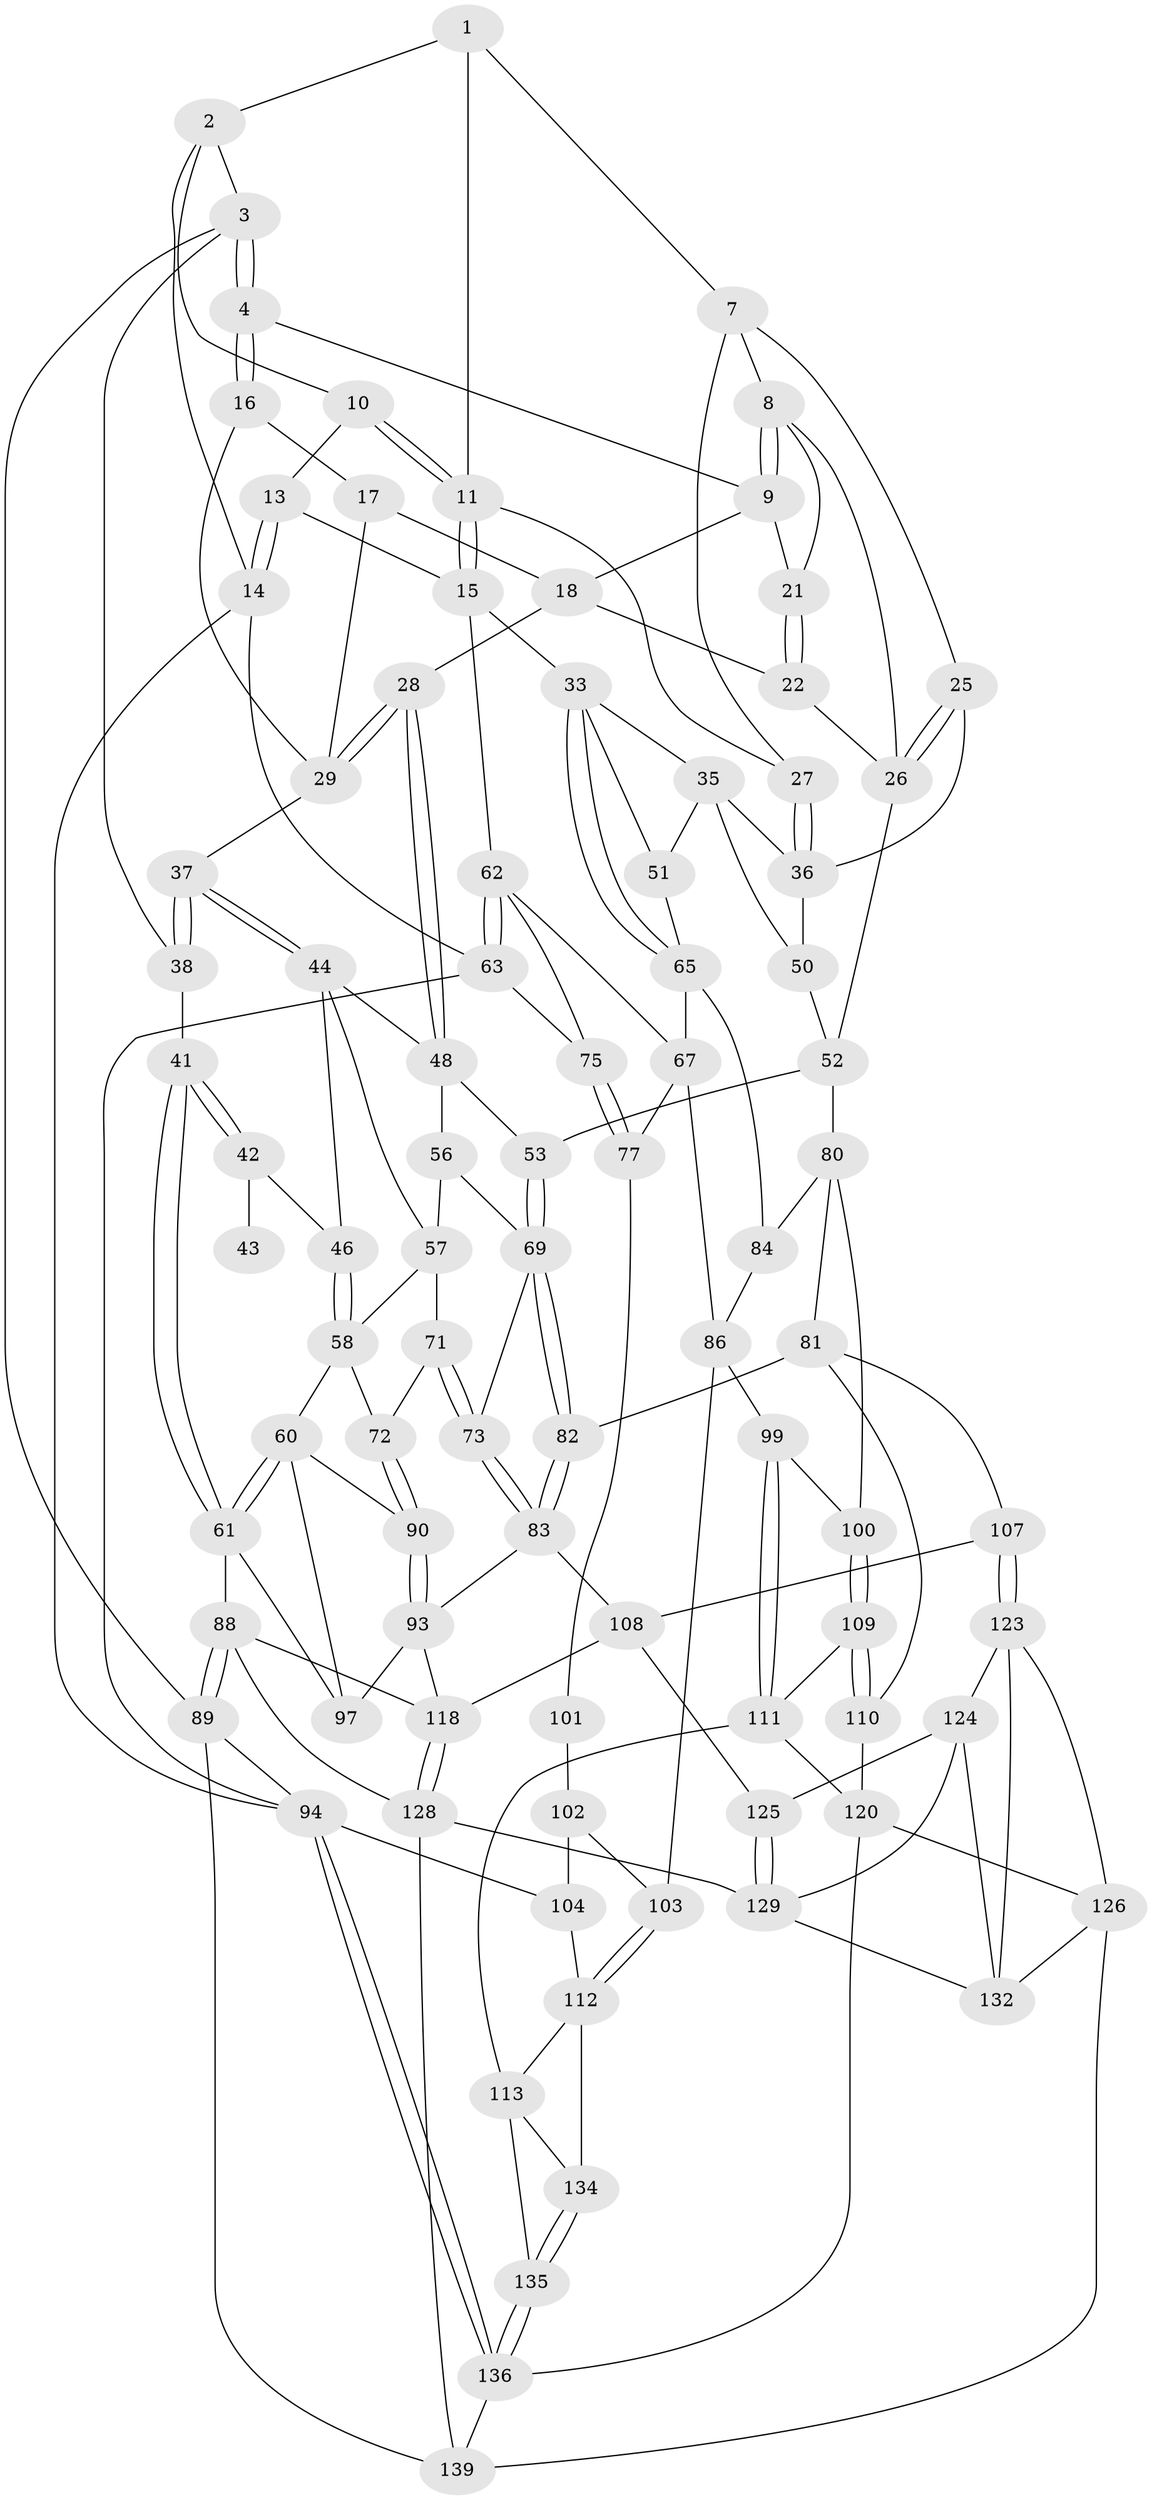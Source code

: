 // original degree distribution, {3: 0.02127659574468085, 4: 0.2198581560283688, 6: 0.2127659574468085, 5: 0.5460992907801419}
// Generated by graph-tools (version 1.1) at 2025/42/03/06/25 10:42:35]
// undirected, 90 vertices, 196 edges
graph export_dot {
graph [start="1"]
  node [color=gray90,style=filled];
  1 [pos="+0.6235713141132508+0",super="+6"];
  2 [pos="+0.7769115969580311+0"];
  3 [pos="+0+0"];
  4 [pos="+0+0",super="+5"];
  7 [pos="+0.5363639206452706+0.10723968774751574",super="+24"];
  8 [pos="+0.5259769056189155+0.10761546837567632",super="+20"];
  9 [pos="+0.3323092411902001+0.03643598884687945",super="+19"];
  10 [pos="+0.8394047688800669+0"];
  11 [pos="+0.8349473334138096+0.13068874543337078",super="+12"];
  13 [pos="+0.9482985177382649+0.045443960562967775"];
  14 [pos="+1+0"];
  15 [pos="+0.9516131609186008+0.260183040005625",super="+32"];
  16 [pos="+0+0"];
  17 [pos="+0.23057655748821757+0.11520971851324077"];
  18 [pos="+0.2798643669664472+0.09587326320379418",super="+23"];
  21 [pos="+0.38955079319640834+0.14252090490624705"];
  22 [pos="+0.347287807727459+0.28573775852771494"];
  25 [pos="+0.5067462520725521+0.2978271067039254"];
  26 [pos="+0.49307388564039595+0.29602353482818083",super="+31"];
  27 [pos="+0.6804516622395117+0.20104998284227393"];
  28 [pos="+0.3145362987080117+0.28780954108214735"];
  29 [pos="+0.17155766775446954+0.19734773968635158",super="+30"];
  33 [pos="+0.9099695315706603+0.3057138202085355",super="+34"];
  35 [pos="+0.727355261960317+0.28360119154000774",super="+49"];
  36 [pos="+0.6768741741589097+0.24824430944144493",super="+40"];
  37 [pos="+0.16406817938941243+0.20288888018396217"];
  38 [pos="+0.14000434113831944+0.20807077224054768",super="+39"];
  41 [pos="+0+0.26524960458293506"];
  42 [pos="+0.04500983928189667+0.3393932145940786",super="+47"];
  43 [pos="+0.13734732718908818+0.21381343967673547"];
  44 [pos="+0.18027172050503595+0.3544755484125142",super="+45"];
  46 [pos="+0.1044337197446652+0.36618692940337993"];
  48 [pos="+0.27786563488155985+0.3264406197404289",super="+54"];
  50 [pos="+0.5857880074276796+0.4846423353590004"];
  51 [pos="+0.6934054288892773+0.46422606610177575"];
  52 [pos="+0.37290364492855593+0.4636363402188219",super="+55"];
  53 [pos="+0.3435089554670179+0.47334198456719256"];
  56 [pos="+0.2799784692692396+0.4478943337934178"];
  57 [pos="+0.17790427358851277+0.4425544792390615",super="+64"];
  58 [pos="+0.06294286241162428+0.45768277967636223",super="+59"];
  60 [pos="+0+0.4961904709637717",super="+91"];
  61 [pos="+0+0.49561542906258443",super="+87"];
  62 [pos="+0.9811709262702528+0.2921964035913213",super="+66"];
  63 [pos="+1+0.3008416784978923",super="+74"];
  65 [pos="+0.739690116143062+0.46968594209994463",super="+68"];
  67 [pos="+0.8261023873813953+0.531251111059318",super="+79"];
  69 [pos="+0.3328743656485999+0.500864987435889",super="+70"];
  71 [pos="+0.16459433191896983+0.5212815849630914"];
  72 [pos="+0.11257685648005539+0.5487478759168809"];
  73 [pos="+0.20650475895376827+0.5519413582044859"];
  75 [pos="+1+0.6054067375223106",super="+76"];
  77 [pos="+0.9249494491834537+0.6024348355046664",super="+78"];
  80 [pos="+0.5548193733482115+0.545910678241883",super="+85"];
  81 [pos="+0.5206574240724939+0.5925072514687428",super="+106"];
  82 [pos="+0.32073689500306446+0.5771117406546098"];
  83 [pos="+0.2633724720026605+0.644377435353167",super="+92"];
  84 [pos="+0.7411432099574632+0.6107031494214851"];
  86 [pos="+0.8234532665385191+0.6108991284283551",super="+98"];
  88 [pos="+0+1",super="+122"];
  89 [pos="+0+1"];
  90 [pos="+0.07975830064610953+0.587429194393079"];
  93 [pos="+0.12894144988314982+0.7215921235762557",super="+96"];
  94 [pos="+1+1",super="+95"];
  97 [pos="+0.022499507263400737+0.7367021882253258"];
  99 [pos="+0.7644496679918666+0.7304558582356866"];
  100 [pos="+0.6759888016953421+0.6502678005135423"];
  101 [pos="+0.8844660847190485+0.6328199696777157"];
  102 [pos="+0.8117073796762329+0.736262517984336",super="+105"];
  103 [pos="+0.7945563681053203+0.736767978831106"];
  104 [pos="+1+0.8330074453751318"];
  107 [pos="+0.45680680282271463+0.7235098746781276"];
  108 [pos="+0.3375090591334494+0.7233349598198298",super="+117"];
  109 [pos="+0.6222647095985003+0.7822672737276692"];
  110 [pos="+0.5862177909050023+0.8290828870698672"];
  111 [pos="+0.7573426678005435+0.7405093942825339",super="+115"];
  112 [pos="+0.817722031535549+0.8328293007452744",super="+116"];
  113 [pos="+0.763644724218051+0.8725178676606802",super="+114"];
  118 [pos="+0.13906355400933718+0.7924274268863385",super="+119"];
  120 [pos="+0.700566870879795+0.8876899613297264",super="+121"];
  123 [pos="+0.42167650981553506+0.8507426628104663",super="+127"];
  124 [pos="+0.3966474279053639+0.8645227986949443",super="+133"];
  125 [pos="+0.30131278351192475+0.8576312560847367"];
  126 [pos="+0.5686192497651034+0.89902945412243",super="+140"];
  128 [pos="+0.16156146201986676+0.9126714167672522",super="+131"];
  129 [pos="+0.28331098028162094+0.9056155308333895",super="+130"];
  132 [pos="+0.41773952289874283+0.9609975166206",super="+137"];
  134 [pos="+0.8675909980944314+0.9169955839817725"];
  135 [pos="+0.8276327537639876+0.9806297867091371"];
  136 [pos="+0.8527069751163803+1",super="+138"];
  139 [pos="+0.5082402829381011+1",super="+141"];
  1 -- 2;
  1 -- 11;
  1 -- 7;
  2 -- 3;
  2 -- 10;
  2 -- 14;
  3 -- 4;
  3 -- 4;
  3 -- 89;
  3 -- 38;
  4 -- 16;
  4 -- 16;
  4 -- 9;
  7 -- 8;
  7 -- 25;
  7 -- 27;
  8 -- 9;
  8 -- 9;
  8 -- 26;
  8 -- 21;
  9 -- 18;
  9 -- 21;
  10 -- 11;
  10 -- 11;
  10 -- 13;
  11 -- 15;
  11 -- 15;
  11 -- 27;
  13 -- 14;
  13 -- 14;
  13 -- 15;
  14 -- 63;
  14 -- 94;
  15 -- 33;
  15 -- 62;
  16 -- 17;
  16 -- 29;
  17 -- 18;
  17 -- 29;
  18 -- 28;
  18 -- 22;
  21 -- 22;
  21 -- 22;
  22 -- 26;
  25 -- 26;
  25 -- 26;
  25 -- 36;
  26 -- 52;
  27 -- 36;
  27 -- 36;
  28 -- 29;
  28 -- 29;
  28 -- 48;
  28 -- 48;
  29 -- 37;
  33 -- 65;
  33 -- 65;
  33 -- 51;
  33 -- 35;
  35 -- 36;
  35 -- 51;
  35 -- 50;
  36 -- 50;
  37 -- 38;
  37 -- 38;
  37 -- 44;
  37 -- 44;
  38 -- 41;
  41 -- 42;
  41 -- 42;
  41 -- 61;
  41 -- 61;
  42 -- 43 [weight=2];
  42 -- 46;
  44 -- 48;
  44 -- 57;
  44 -- 46;
  46 -- 58;
  46 -- 58;
  48 -- 56;
  48 -- 53;
  50 -- 52;
  51 -- 65;
  52 -- 53;
  52 -- 80;
  53 -- 69;
  53 -- 69;
  56 -- 57;
  56 -- 69;
  57 -- 58;
  57 -- 71;
  58 -- 72;
  58 -- 60;
  60 -- 61;
  60 -- 61;
  60 -- 97;
  60 -- 90;
  61 -- 88;
  61 -- 97;
  62 -- 63;
  62 -- 63;
  62 -- 67;
  62 -- 75;
  63 -- 75;
  63 -- 94;
  65 -- 67;
  65 -- 84;
  67 -- 77;
  67 -- 86;
  69 -- 82;
  69 -- 82;
  69 -- 73;
  71 -- 72;
  71 -- 73;
  71 -- 73;
  72 -- 90;
  72 -- 90;
  73 -- 83;
  73 -- 83;
  75 -- 77 [weight=2];
  75 -- 77;
  77 -- 101;
  80 -- 81;
  80 -- 100;
  80 -- 84;
  81 -- 82;
  81 -- 107;
  81 -- 110;
  82 -- 83;
  82 -- 83;
  83 -- 108;
  83 -- 93;
  84 -- 86;
  86 -- 99;
  86 -- 103;
  88 -- 89;
  88 -- 89;
  88 -- 128;
  88 -- 118;
  89 -- 94;
  89 -- 139;
  90 -- 93;
  90 -- 93;
  93 -- 97;
  93 -- 118;
  94 -- 136;
  94 -- 136;
  94 -- 104;
  99 -- 100;
  99 -- 111;
  99 -- 111;
  100 -- 109;
  100 -- 109;
  101 -- 102 [weight=2];
  102 -- 103;
  102 -- 104;
  103 -- 112;
  103 -- 112;
  104 -- 112;
  107 -- 108;
  107 -- 123;
  107 -- 123;
  108 -- 125;
  108 -- 118;
  109 -- 110;
  109 -- 110;
  109 -- 111;
  110 -- 120;
  111 -- 120;
  111 -- 113;
  112 -- 113;
  112 -- 134;
  113 -- 134;
  113 -- 135;
  118 -- 128;
  118 -- 128;
  120 -- 136;
  120 -- 126;
  123 -- 124;
  123 -- 132;
  123 -- 126;
  124 -- 125;
  124 -- 129;
  124 -- 132;
  125 -- 129;
  125 -- 129;
  126 -- 139;
  126 -- 132;
  128 -- 139;
  128 -- 129;
  129 -- 132;
  134 -- 135;
  134 -- 135;
  135 -- 136;
  135 -- 136;
  136 -- 139;
}
